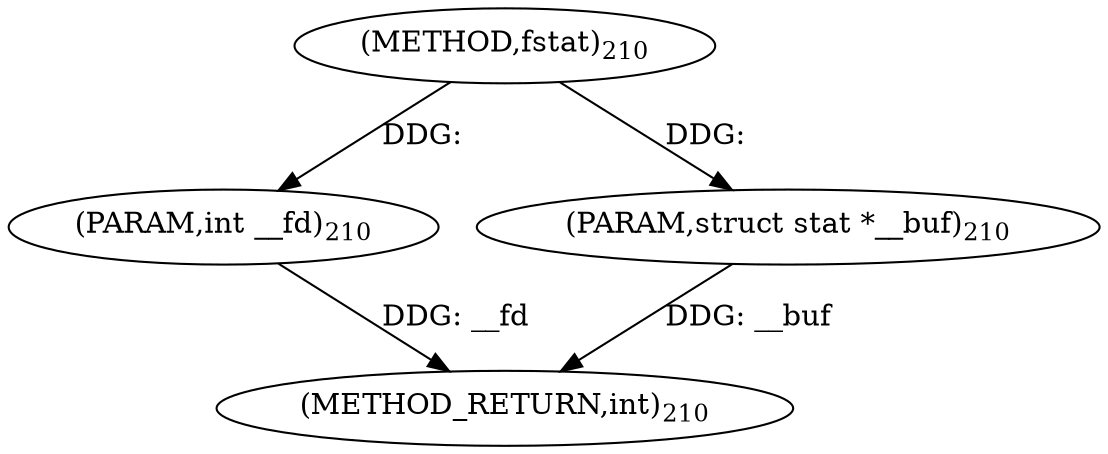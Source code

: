 digraph "fstat" {  
"33425" [label = <(METHOD,fstat)<SUB>210</SUB>> ]
"33428" [label = <(METHOD_RETURN,int)<SUB>210</SUB>> ]
"33426" [label = <(PARAM,int __fd)<SUB>210</SUB>> ]
"33427" [label = <(PARAM,struct stat *__buf)<SUB>210</SUB>> ]
  "33426" -> "33428"  [ label = "DDG: __fd"] 
  "33427" -> "33428"  [ label = "DDG: __buf"] 
  "33425" -> "33426"  [ label = "DDG: "] 
  "33425" -> "33427"  [ label = "DDG: "] 
}
